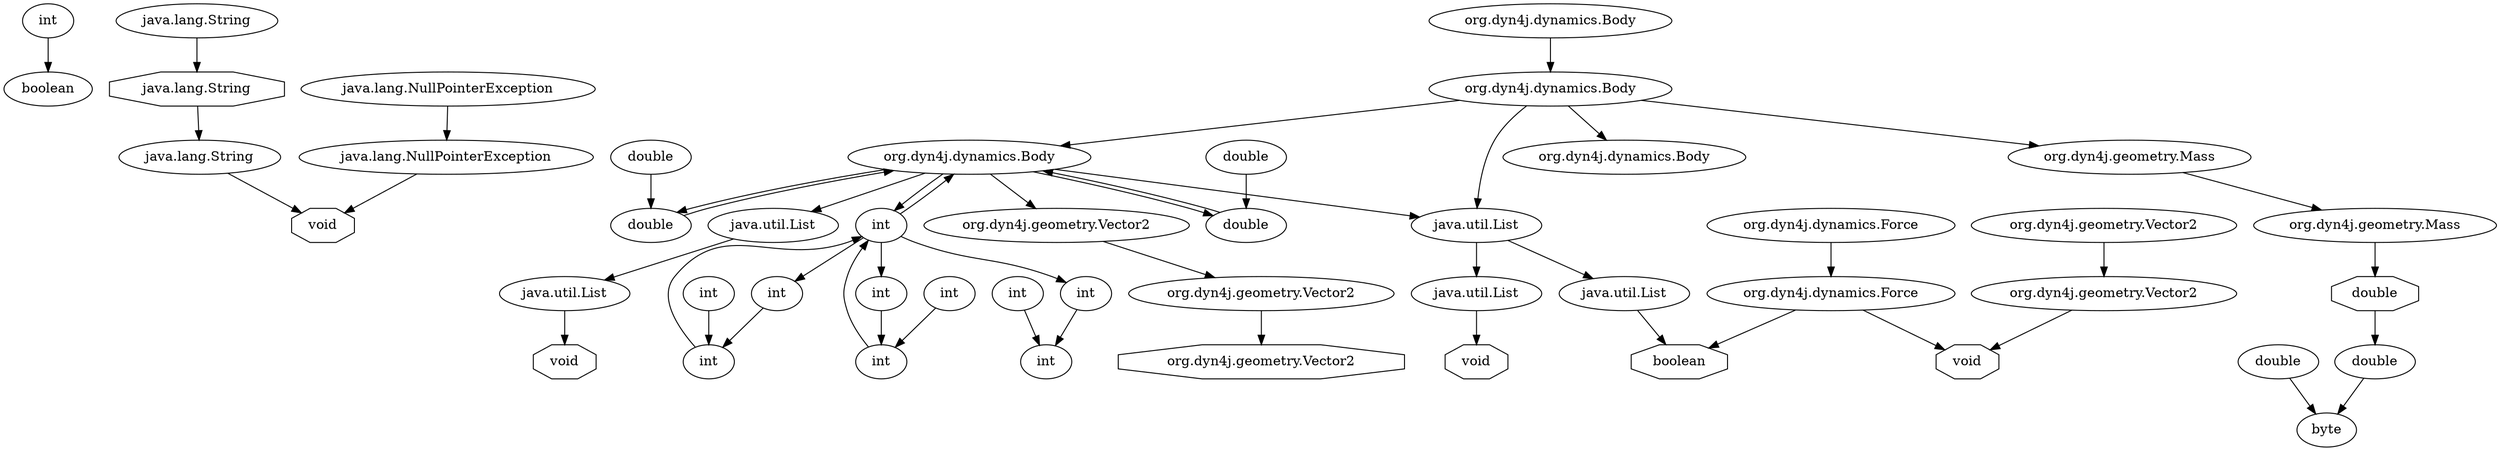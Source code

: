 digraph dot {
	"boolean_33772_35217" [label="boolean"  shape=oval ];

	"java.lang.NullPointerException_33395_35205" [label="java.lang.NullPointerException"  shape=oval ];

	"<java.util.List: void clear()>_33795_35222" [label="void"  shape=octagon ];

	"int_33780_35225" [label="int"  shape=oval ];

	"<org.dyn4j.geometry.Vector2: org.dyn4j.geometry.Vector2 zero()>_33787_35216" [label="org.dyn4j.geometry.Vector2"  shape=octagon ];

	"java.lang.String_33397_35189" [label="java.lang.String"  shape=oval ];

	"double_33777_35220" [label="double"  shape=oval ];

	"org.dyn4j.geometry.Vector2_33380_35206" [label="org.dyn4j.geometry.Vector2"  shape=oval ];

	"java.util.List_33790_35227" [label="java.util.List"  shape=oval ];

	"org.dyn4j.dynamics.Body_33378_35185" [label="org.dyn4j.dynamics.Body"  shape=oval ];

	"double_33386_35188" [label="double"  shape=oval ];

	"<org.dyn4j.dynamics.Force: void <init>(org.dyn4j.geometry.Vector2)>_33391_35203" [label="void"  shape=octagon ];

	"java.lang.String_33398_35202" [label="java.lang.String"  shape=oval ];

	"org.dyn4j.dynamics.Body_33379_35204" [label="org.dyn4j.dynamics.Body"  shape=oval ];

	"org.dyn4j.dynamics.Body_33771_35212" [label="org.dyn4j.dynamics.Body"  shape=oval ];

	"org.dyn4j.dynamics.Body_33377_35199" [label="org.dyn4j.dynamics.Body"  shape=oval ];

	"int_33783_35215" [label="int"  shape=oval ];

	"<java.util.List: boolean add(java.lang.Object)>_33392_35191" [label="boolean"  shape=octagon ];

	"int_33782_35226" [label="int"  shape=oval ];

	"int_33774_35234" [label="int"  shape=oval ];

	"int_33776_35229" [label="int"  shape=oval ];

	"double_33778_35235" [label="double"  shape=oval ];

	"org.dyn4j.geometry.Vector2_33376_35200" [label="org.dyn4j.geometry.Vector2"  shape=oval ];

	"org.dyn4j.dynamics.Force_33390_35208" [label="org.dyn4j.dynamics.Force"  shape=oval ];

	"<org.dyn4j.resources.Messages: java.lang.String getString(java.lang.String)>_33399_35201" [label="java.lang.String"  shape=octagon ];

	"int_33773_35233" [label="int"  shape=oval ];

	"int_33781_35218" [label="int"  shape=oval ];

	"byte_33385_35192" [label="byte"  shape=oval ];

	"<java.lang.NullPointerException: void <init>(java.lang.String)>_33400_35187" [label="void"  shape=octagon ];

	"double_33789_35230" [label="double"  shape=oval ];

	"java.lang.NullPointerException_33396_35195" [label="java.lang.NullPointerException"  shape=oval ];

	"double_33383_35194" [label="double"  shape=oval ];

	"org.dyn4j.geometry.Vector2_33786_35223" [label="org.dyn4j.geometry.Vector2"  shape=oval ];

	"java.util.List_33793_35214" [label="java.util.List"  shape=oval ];

	"int_33775_35224" [label="int"  shape=oval ];

	"java.util.List_33794_35213" [label="java.util.List"  shape=oval ];

	"org.dyn4j.dynamics.Force_33389_35198" [label="org.dyn4j.dynamics.Force"  shape=oval ];

	"int_33779_35219" [label="int"  shape=oval ];

	"double_33788_35211" [label="double"  shape=oval ];

	"int_33393_35196" [label="int"  shape=oval ];

	"int_33784_35210" [label="int"  shape=oval ];

	"<java.util.List: void clear()>_33792_35236" [label="void"  shape=octagon ];

	"<org.dyn4j.geometry.Mass: double getMass()>_33384_35209" [label="double"  shape=octagon ];

	"org.dyn4j.geometry.Mass_33382_35207" [label="org.dyn4j.geometry.Mass"  shape=oval ];

	"java.util.List_33388_35193" [label="java.util.List"  shape=oval ];

	"java.util.List_33387_35190" [label="java.util.List"  shape=oval ];

	"org.dyn4j.geometry.Mass_33381_35186" [label="org.dyn4j.geometry.Mass"  shape=oval ];

	"org.dyn4j.geometry.Vector2_33785_35228" [label="org.dyn4j.geometry.Vector2"  shape=oval ];


	"double_33386_35188" -> "byte_33385_35192" [label=""];
	"java.lang.NullPointerException_33396_35195" -> "java.lang.NullPointerException_33395_35205" [label=""];
	"int_33780_35225" -> "int_33774_35234" [label=""];
	"java.util.List_33388_35193" -> "java.util.List_33387_35190" [label=""];
	"org.dyn4j.dynamics.Body_33771_35212" -> "java.util.List_33388_35193" [label=""];
	"org.dyn4j.dynamics.Body_33771_35212" -> "double_33777_35220" [label=""];
	"int_33774_35234" -> "int_33782_35226" [label=""];
	"int_33774_35234" -> "int_33773_35233" [label=""];
	"double_33788_35211" -> "org.dyn4j.dynamics.Body_33771_35212" [label=""];
	"double_33789_35230" -> "double_33788_35211" [label=""];
	"org.dyn4j.geometry.Vector2_33786_35223" -> "org.dyn4j.geometry.Vector2_33785_35228" [label=""];
	"double_33777_35220" -> "org.dyn4j.dynamics.Body_33771_35212" [label=""];
	"org.dyn4j.geometry.Vector2_33380_35206" -> "<org.dyn4j.dynamics.Force: void <init>(org.dyn4j.geometry.Vector2)>_33391_35203" [label=""];
	"java.util.List_33793_35214" -> "<java.util.List: void clear()>_33795_35222" [label=""];
	"org.dyn4j.geometry.Mass_33382_35207" -> "org.dyn4j.geometry.Mass_33381_35186" [label=""];
	"org.dyn4j.geometry.Vector2_33376_35200" -> "org.dyn4j.geometry.Vector2_33380_35206" [label=""];
	"int_33784_35210" -> "int_33783_35215" [label=""];
	"int_33781_35218" -> "int_33780_35225" [label=""];
	"int_33782_35226" -> "int_33783_35215" [label=""];
	"int_33773_35233" -> "int_33775_35224" [label=""];
	"org.dyn4j.dynamics.Force_33389_35198" -> "<java.util.List: boolean add(java.lang.Object)>_33392_35191" [label=""];
	"java.lang.String_33398_35202" -> "<org.dyn4j.resources.Messages: java.lang.String getString(java.lang.String)>_33399_35201" [label=""];
	"org.dyn4j.dynamics.Body_33771_35212" -> "java.util.List_33794_35213" [label=""];
	"int_33774_35234" -> "org.dyn4j.dynamics.Body_33771_35212" [label=""];
	"java.util.List_33790_35227" -> "<java.util.List: void clear()>_33792_35236" [label=""];
	"int_33783_35215" -> "int_33774_35234" [label=""];
	"<org.dyn4j.geometry.Mass: double getMass()>_33384_35209" -> "double_33383_35194" [label=""];
	"org.dyn4j.dynamics.Force_33389_35198" -> "<org.dyn4j.dynamics.Force: void <init>(org.dyn4j.geometry.Vector2)>_33391_35203" [label=""];
	"int_33393_35196" -> "boolean_33772_35217" [label=""];
	"java.lang.NullPointerException_33395_35205" -> "<java.lang.NullPointerException: void <init>(java.lang.String)>_33400_35187" [label=""];
	"org.dyn4j.dynamics.Body_33378_35185" -> "org.dyn4j.dynamics.Body_33379_35204" [label=""];
	"org.dyn4j.dynamics.Body_33379_35204" -> "org.dyn4j.dynamics.Body_33771_35212" [label=""];
	"org.dyn4j.geometry.Mass_33381_35186" -> "<org.dyn4j.geometry.Mass: double getMass()>_33384_35209" [label=""];
	"int_33779_35219" -> "int_33780_35225" [label=""];
	"org.dyn4j.geometry.Vector2_33785_35228" -> "<org.dyn4j.geometry.Vector2: org.dyn4j.geometry.Vector2 zero()>_33787_35216" [label=""];
	"org.dyn4j.dynamics.Force_33390_35208" -> "org.dyn4j.dynamics.Force_33389_35198" [label=""];
	"double_33778_35235" -> "double_33777_35220" [label=""];
	"java.util.List_33794_35213" -> "java.util.List_33793_35214" [label=""];
	"<org.dyn4j.resources.Messages: java.lang.String getString(java.lang.String)>_33399_35201" -> "java.lang.String_33397_35189" [label=""];
	"org.dyn4j.dynamics.Body_33771_35212" -> "int_33774_35234" [label=""];
	"java.util.List_33387_35190" -> "<java.util.List: boolean add(java.lang.Object)>_33392_35191" [label=""];
	"org.dyn4j.dynamics.Body_33379_35204" -> "org.dyn4j.dynamics.Body_33377_35199" [label=""];
	"int_33774_35234" -> "int_33779_35219" [label=""];
	"java.lang.String_33397_35189" -> "<java.lang.NullPointerException: void <init>(java.lang.String)>_33400_35187" [label=""];
	"double_33383_35194" -> "byte_33385_35192" [label=""];
	"int_33776_35229" -> "int_33775_35224" [label=""];
	"java.util.List_33388_35193" -> "java.util.List_33790_35227" [label=""];
	"org.dyn4j.dynamics.Body_33379_35204" -> "org.dyn4j.geometry.Mass_33382_35207" [label=""];
	"org.dyn4j.dynamics.Body_33379_35204" -> "java.util.List_33388_35193" [label=""];
	"org.dyn4j.dynamics.Body_33771_35212" -> "org.dyn4j.geometry.Vector2_33786_35223" [label=""];
	"org.dyn4j.dynamics.Body_33771_35212" -> "double_33788_35211" [label=""];
}
